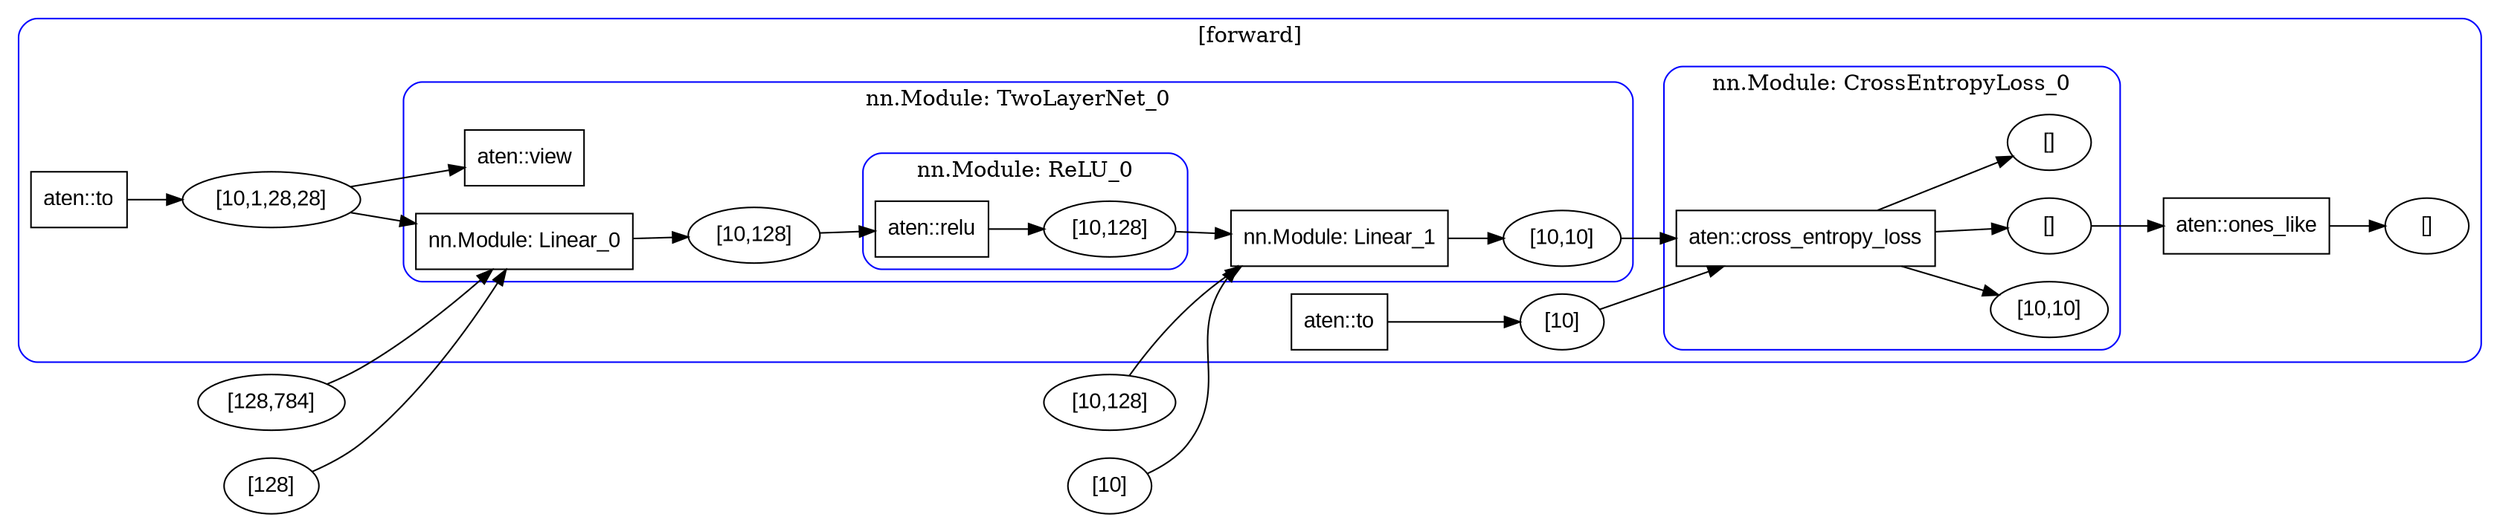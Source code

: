 digraph G {
    rankdir=LR;
    node [fontname="Arial"];
    subgraph cluster_1 {
        label="[forward]";
        style=rounded;
        color=blue;
        "2" [label="aten::to", shape=box];
        "3" [label="aten::to", shape=box];
        subgraph cluster_4 {
            label="nn.Module: TwoLayerNet_0";
            style=rounded;
            color=blue;
            "5" [label="aten::view", shape=box];
            "6" [label="nn.Module: Linear_0", shape=box];
            subgraph cluster_9 {
                label="nn.Module: ReLU_0";
                style=rounded;
                color=blue;
                "10" [label="aten::relu", shape=box];
                "11" [label="[10,128]", shape=ellipse];
            }
            "12" [label="nn.Module: Linear_1", shape=box];
            "8" [label="[10,128]", shape=ellipse];
            "14" [label="[10,10]", shape=ellipse];
        }
        subgraph cluster_15 {
            label="nn.Module: CrossEntropyLoss_0";
            style=rounded;
            color=blue;
            "16" [label="aten::cross_entropy_loss", shape=box];
            "17" [label="[10,10]", shape=ellipse];
            "18" [label="[]", shape=ellipse];
            "19" [label="[]", shape=ellipse];
        }
        "20" [label="aten::ones_like", shape=box];
        "21" [label="[10,1,28,28]", shape=ellipse];
        "22" [label="[10]", shape=ellipse];
        "23" [label="[]", shape=ellipse];
    }
    "24" [label="[128,784]", shape=ellipse];
    "25" [label="[128]", shape=ellipse];
    "26" [label="[10,128]", shape=ellipse];
    "27" [label="[10]", shape=ellipse];
    "2" -> "21";
    "3" -> "22";
    "6" -> "8";
    "10" -> "11";
    "11" -> "12";
    "12" -> "14";
    "8" -> "10";
    "14" -> "16";
    "16" -> "17";
    "16" -> "18";
    "16" -> "19";
    "18" -> "20";
    "20" -> "23";
    "21" -> "5";
    "21" -> "6";
    "22" -> "16";
    "24" -> "6";
    "25" -> "6";
    "26" -> "12";
    "27" -> "12";
}